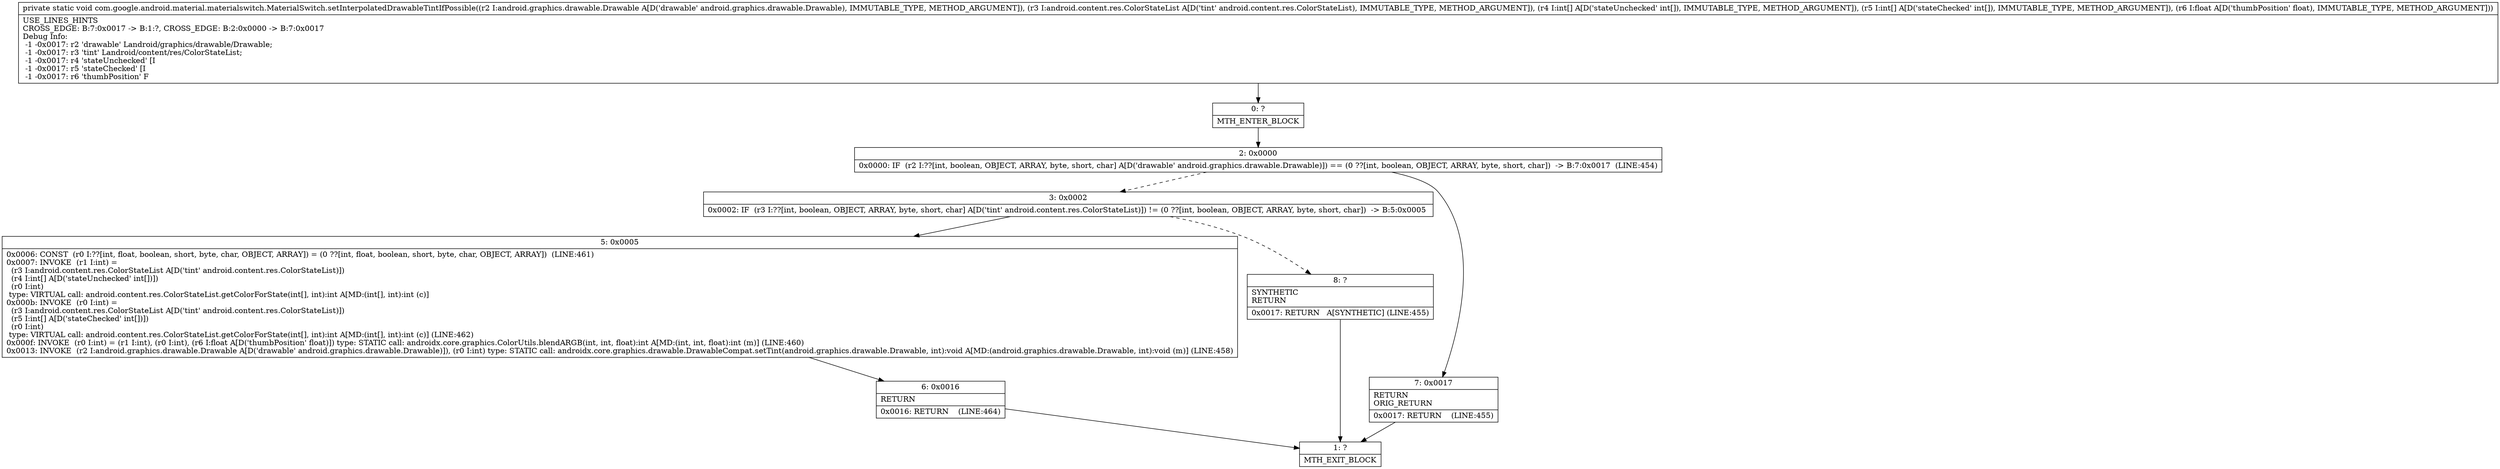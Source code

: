 digraph "CFG forcom.google.android.material.materialswitch.MaterialSwitch.setInterpolatedDrawableTintIfPossible(Landroid\/graphics\/drawable\/Drawable;Landroid\/content\/res\/ColorStateList;[I[IF)V" {
Node_0 [shape=record,label="{0\:\ ?|MTH_ENTER_BLOCK\l}"];
Node_2 [shape=record,label="{2\:\ 0x0000|0x0000: IF  (r2 I:??[int, boolean, OBJECT, ARRAY, byte, short, char] A[D('drawable' android.graphics.drawable.Drawable)]) == (0 ??[int, boolean, OBJECT, ARRAY, byte, short, char])  \-\> B:7:0x0017  (LINE:454)\l}"];
Node_3 [shape=record,label="{3\:\ 0x0002|0x0002: IF  (r3 I:??[int, boolean, OBJECT, ARRAY, byte, short, char] A[D('tint' android.content.res.ColorStateList)]) != (0 ??[int, boolean, OBJECT, ARRAY, byte, short, char])  \-\> B:5:0x0005 \l}"];
Node_5 [shape=record,label="{5\:\ 0x0005|0x0006: CONST  (r0 I:??[int, float, boolean, short, byte, char, OBJECT, ARRAY]) = (0 ??[int, float, boolean, short, byte, char, OBJECT, ARRAY])  (LINE:461)\l0x0007: INVOKE  (r1 I:int) = \l  (r3 I:android.content.res.ColorStateList A[D('tint' android.content.res.ColorStateList)])\l  (r4 I:int[] A[D('stateUnchecked' int[])])\l  (r0 I:int)\l type: VIRTUAL call: android.content.res.ColorStateList.getColorForState(int[], int):int A[MD:(int[], int):int (c)]\l0x000b: INVOKE  (r0 I:int) = \l  (r3 I:android.content.res.ColorStateList A[D('tint' android.content.res.ColorStateList)])\l  (r5 I:int[] A[D('stateChecked' int[])])\l  (r0 I:int)\l type: VIRTUAL call: android.content.res.ColorStateList.getColorForState(int[], int):int A[MD:(int[], int):int (c)] (LINE:462)\l0x000f: INVOKE  (r0 I:int) = (r1 I:int), (r0 I:int), (r6 I:float A[D('thumbPosition' float)]) type: STATIC call: androidx.core.graphics.ColorUtils.blendARGB(int, int, float):int A[MD:(int, int, float):int (m)] (LINE:460)\l0x0013: INVOKE  (r2 I:android.graphics.drawable.Drawable A[D('drawable' android.graphics.drawable.Drawable)]), (r0 I:int) type: STATIC call: androidx.core.graphics.drawable.DrawableCompat.setTint(android.graphics.drawable.Drawable, int):void A[MD:(android.graphics.drawable.Drawable, int):void (m)] (LINE:458)\l}"];
Node_6 [shape=record,label="{6\:\ 0x0016|RETURN\l|0x0016: RETURN    (LINE:464)\l}"];
Node_1 [shape=record,label="{1\:\ ?|MTH_EXIT_BLOCK\l}"];
Node_8 [shape=record,label="{8\:\ ?|SYNTHETIC\lRETURN\l|0x0017: RETURN   A[SYNTHETIC] (LINE:455)\l}"];
Node_7 [shape=record,label="{7\:\ 0x0017|RETURN\lORIG_RETURN\l|0x0017: RETURN    (LINE:455)\l}"];
MethodNode[shape=record,label="{private static void com.google.android.material.materialswitch.MaterialSwitch.setInterpolatedDrawableTintIfPossible((r2 I:android.graphics.drawable.Drawable A[D('drawable' android.graphics.drawable.Drawable), IMMUTABLE_TYPE, METHOD_ARGUMENT]), (r3 I:android.content.res.ColorStateList A[D('tint' android.content.res.ColorStateList), IMMUTABLE_TYPE, METHOD_ARGUMENT]), (r4 I:int[] A[D('stateUnchecked' int[]), IMMUTABLE_TYPE, METHOD_ARGUMENT]), (r5 I:int[] A[D('stateChecked' int[]), IMMUTABLE_TYPE, METHOD_ARGUMENT]), (r6 I:float A[D('thumbPosition' float), IMMUTABLE_TYPE, METHOD_ARGUMENT]))  | USE_LINES_HINTS\lCROSS_EDGE: B:7:0x0017 \-\> B:1:?, CROSS_EDGE: B:2:0x0000 \-\> B:7:0x0017\lDebug Info:\l  \-1 \-0x0017: r2 'drawable' Landroid\/graphics\/drawable\/Drawable;\l  \-1 \-0x0017: r3 'tint' Landroid\/content\/res\/ColorStateList;\l  \-1 \-0x0017: r4 'stateUnchecked' [I\l  \-1 \-0x0017: r5 'stateChecked' [I\l  \-1 \-0x0017: r6 'thumbPosition' F\l}"];
MethodNode -> Node_0;Node_0 -> Node_2;
Node_2 -> Node_3[style=dashed];
Node_2 -> Node_7;
Node_3 -> Node_5;
Node_3 -> Node_8[style=dashed];
Node_5 -> Node_6;
Node_6 -> Node_1;
Node_8 -> Node_1;
Node_7 -> Node_1;
}

